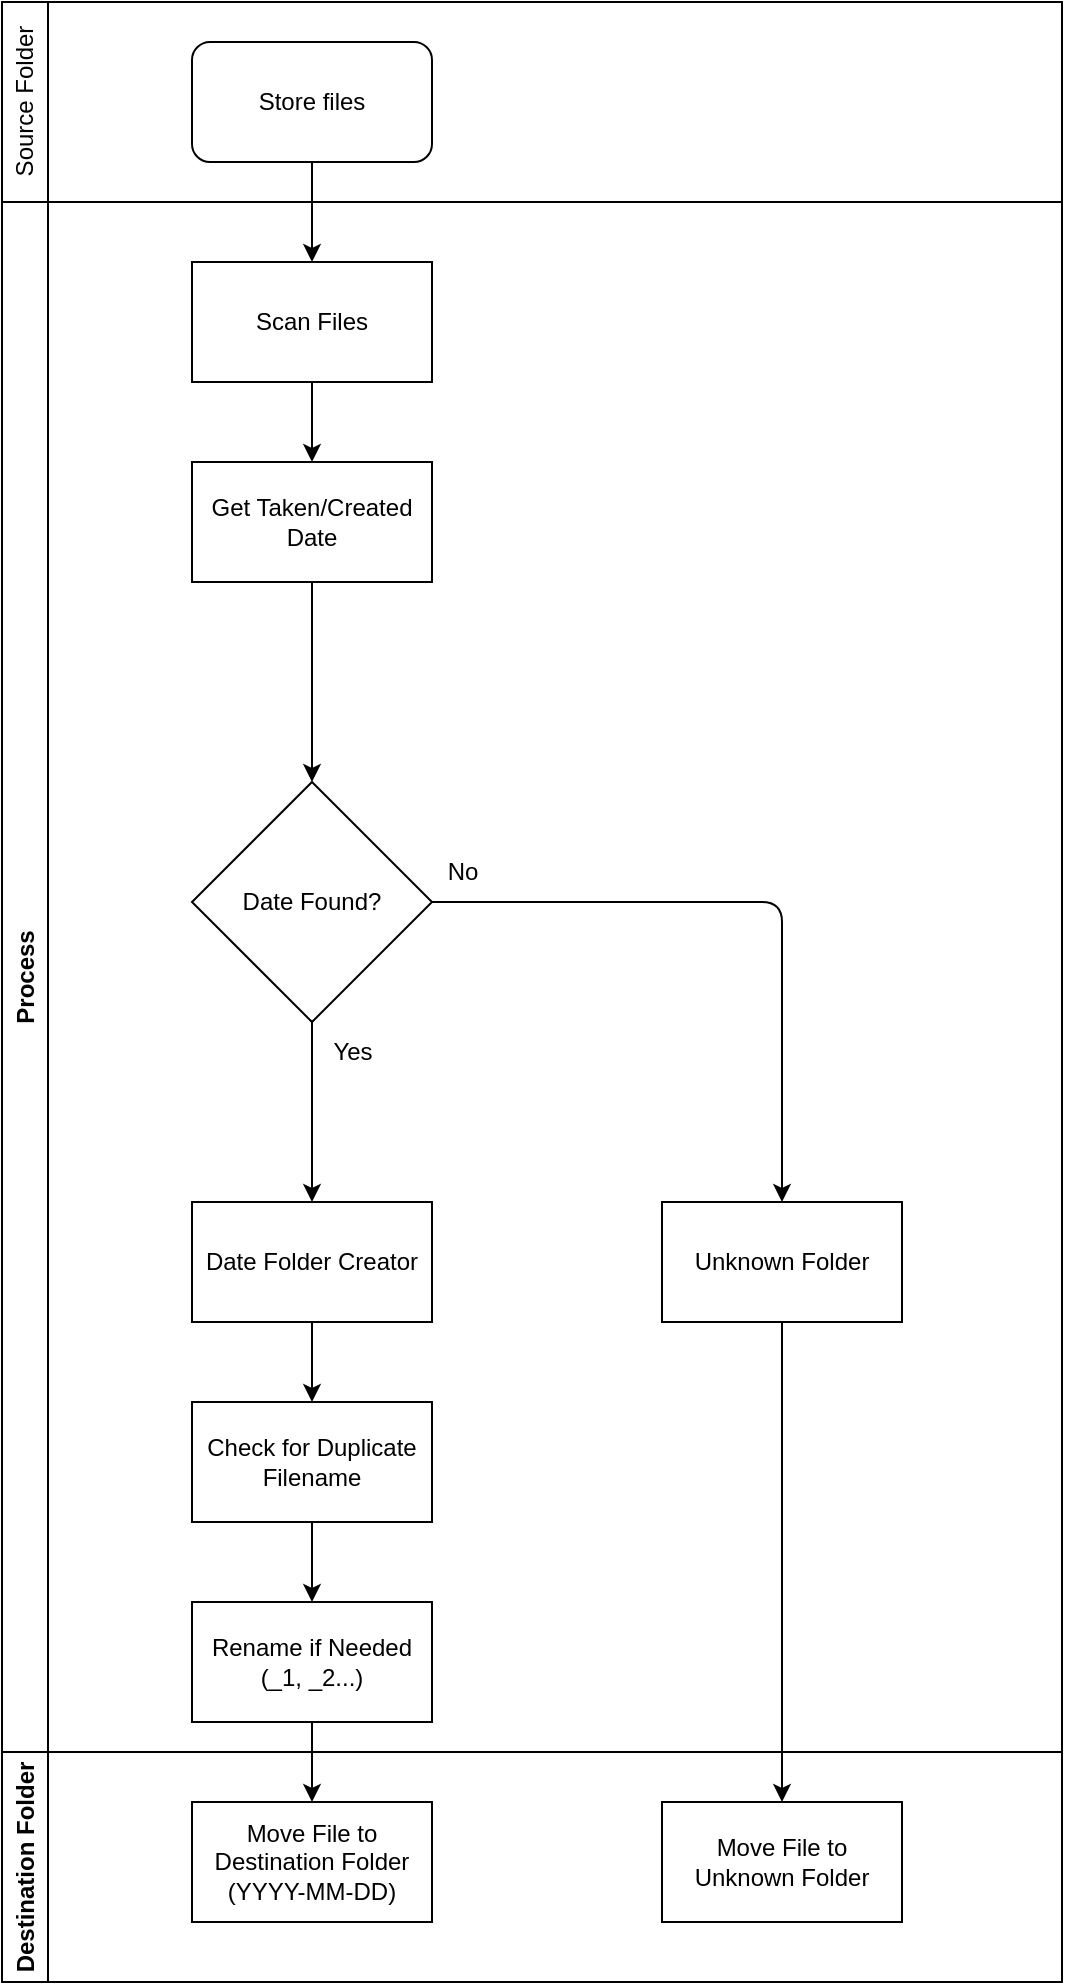<mxfile>
    <diagram id="S6qGWwFVSIP4hC3RCaQT" name="Page-1">
        <mxGraphModel dx="832" dy="467" grid="1" gridSize="10" guides="1" tooltips="1" connect="1" arrows="1" fold="1" page="1" pageScale="1" pageWidth="850" pageHeight="1100" math="0" shadow="0">
            <root>
                <mxCell id="0"/>
                <mxCell id="1" parent="0"/>
                <mxCell id="2" value="Store files" style="rounded=1;whiteSpace=wrap;html=1;" parent="1" vertex="1">
                    <mxGeometry x="365" y="40" width="120" height="60" as="geometry"/>
                </mxCell>
                <mxCell id="3" value="Scan Files" style="rounded=0;whiteSpace=wrap;html=1;" parent="1" vertex="1">
                    <mxGeometry x="365" y="150" width="120" height="60" as="geometry"/>
                </mxCell>
                <mxCell id="5" value="Date Folder Creator" style="rounded=0;whiteSpace=wrap;html=1;" parent="1" vertex="1">
                    <mxGeometry x="365" y="620" width="120" height="60" as="geometry"/>
                </mxCell>
                <mxCell id="6" value="Unknown Folder" style="rounded=0;whiteSpace=wrap;html=1;" parent="1" vertex="1">
                    <mxGeometry x="600" y="620" width="120" height="60" as="geometry"/>
                </mxCell>
                <mxCell id="7" value="Move File to Unknown Folder" style="rounded=0;whiteSpace=wrap;html=1;" parent="1" vertex="1">
                    <mxGeometry x="600" y="920" width="120" height="60" as="geometry"/>
                </mxCell>
                <mxCell id="9" value="Check for Duplicate Filename" style="rounded=0;whiteSpace=wrap;html=1;" parent="1" vertex="1">
                    <mxGeometry x="365" y="720" width="120" height="60" as="geometry"/>
                </mxCell>
                <mxCell id="10" value="Rename if Needed (_1, _2...)" style="rounded=0;whiteSpace=wrap;html=1;" parent="1" vertex="1">
                    <mxGeometry x="365" y="820" width="120" height="60" as="geometry"/>
                </mxCell>
                <mxCell id="11" value="Move File to Destination Folder (YYYY-MM-DD)" style="rounded=0;whiteSpace=wrap;html=1;" parent="1" vertex="1">
                    <mxGeometry x="365" y="920" width="120" height="60" as="geometry"/>
                </mxCell>
                <mxCell id="12" value="&lt;span style=&quot;color: rgb(0, 0, 0);&quot;&gt;Date Found?&lt;/span&gt;" style="rhombus;whiteSpace=wrap;html=1;" parent="1" vertex="1">
                    <mxGeometry x="365" y="410" width="120" height="120" as="geometry"/>
                </mxCell>
                <mxCell id="13" value="" style="endArrow=classic;html=1;exitX=0.5;exitY=1;exitDx=0;exitDy=0;entryX=0.5;entryY=0;entryDx=0;entryDy=0;" parent="1" source="2" target="3" edge="1">
                    <mxGeometry width="50" height="50" relative="1" as="geometry">
                        <mxPoint x="560" y="220" as="sourcePoint"/>
                        <mxPoint x="610" y="170" as="targetPoint"/>
                    </mxGeometry>
                </mxCell>
                <mxCell id="15" value="" style="endArrow=classic;html=1;exitX=0.5;exitY=1;exitDx=0;exitDy=0;entryX=0.5;entryY=0;entryDx=0;entryDy=0;" parent="1" source="12" target="5" edge="1">
                    <mxGeometry width="50" height="50" relative="1" as="geometry">
                        <mxPoint x="530" y="370" as="sourcePoint"/>
                        <mxPoint x="540" y="260" as="targetPoint"/>
                    </mxGeometry>
                </mxCell>
                <mxCell id="16" value="" style="endArrow=classic;html=1;exitX=0.5;exitY=1;exitDx=0;exitDy=0;entryX=0.5;entryY=0;entryDx=0;entryDy=0;" parent="1" source="5" target="9" edge="1">
                    <mxGeometry width="50" height="50" relative="1" as="geometry">
                        <mxPoint x="435" y="570" as="sourcePoint"/>
                        <mxPoint x="435" y="630" as="targetPoint"/>
                    </mxGeometry>
                </mxCell>
                <mxCell id="17" value="" style="endArrow=classic;html=1;entryX=0.5;entryY=0;entryDx=0;entryDy=0;exitX=0.5;exitY=1;exitDx=0;exitDy=0;" parent="1" source="9" target="10" edge="1">
                    <mxGeometry width="50" height="50" relative="1" as="geometry">
                        <mxPoint x="420" y="770" as="sourcePoint"/>
                        <mxPoint x="435" y="730" as="targetPoint"/>
                    </mxGeometry>
                </mxCell>
                <mxCell id="18" value="" style="endArrow=classic;html=1;entryX=0.5;entryY=0;entryDx=0;entryDy=0;exitX=0.5;exitY=1;exitDx=0;exitDy=0;" parent="1" source="6" target="7" edge="1">
                    <mxGeometry width="50" height="50" relative="1" as="geometry">
                        <mxPoint x="435" y="790" as="sourcePoint"/>
                        <mxPoint x="435" y="830" as="targetPoint"/>
                    </mxGeometry>
                </mxCell>
                <mxCell id="19" value="" style="endArrow=classic;html=1;entryX=0.5;entryY=0;entryDx=0;entryDy=0;exitX=1;exitY=0.5;exitDx=0;exitDy=0;edgeStyle=orthogonalEdgeStyle;" parent="1" source="12" target="6" edge="1">
                    <mxGeometry width="50" height="50" relative="1" as="geometry">
                        <mxPoint x="670" y="510" as="sourcePoint"/>
                        <mxPoint x="670" y="550" as="targetPoint"/>
                    </mxGeometry>
                </mxCell>
                <mxCell id="20" value="" style="endArrow=classic;html=1;entryX=0.5;entryY=0;entryDx=0;entryDy=0;exitX=0.5;exitY=1;exitDx=0;exitDy=0;" parent="1" source="10" target="11" edge="1">
                    <mxGeometry width="50" height="50" relative="1" as="geometry">
                        <mxPoint x="435" y="790" as="sourcePoint"/>
                        <mxPoint x="435" y="830" as="targetPoint"/>
                    </mxGeometry>
                </mxCell>
                <mxCell id="21" value="Get Taken/Created Date" style="rounded=0;whiteSpace=wrap;html=1;" vertex="1" parent="1">
                    <mxGeometry x="365" y="250" width="120" height="60" as="geometry"/>
                </mxCell>
                <mxCell id="22" value="" style="endArrow=classic;html=1;exitX=0.5;exitY=1;exitDx=0;exitDy=0;entryX=0.5;entryY=0;entryDx=0;entryDy=0;" edge="1" parent="1" source="3" target="21">
                    <mxGeometry width="50" height="50" relative="1" as="geometry">
                        <mxPoint x="250" y="420" as="sourcePoint"/>
                        <mxPoint x="300" y="370" as="targetPoint"/>
                    </mxGeometry>
                </mxCell>
                <mxCell id="23" value="" style="endArrow=classic;html=1;exitX=0.5;exitY=1;exitDx=0;exitDy=0;entryX=0.5;entryY=0;entryDx=0;entryDy=0;" edge="1" parent="1" source="21" target="12">
                    <mxGeometry width="50" height="50" relative="1" as="geometry">
                        <mxPoint x="435" y="220" as="sourcePoint"/>
                        <mxPoint x="435" y="260" as="targetPoint"/>
                    </mxGeometry>
                </mxCell>
                <mxCell id="24" value="Yes" style="text;html=1;align=center;verticalAlign=middle;resizable=0;points=[];autosize=1;strokeColor=none;fillColor=none;" vertex="1" parent="1">
                    <mxGeometry x="425" y="530" width="40" height="30" as="geometry"/>
                </mxCell>
                <mxCell id="25" value="No" style="text;html=1;align=center;verticalAlign=middle;resizable=0;points=[];autosize=1;strokeColor=none;fillColor=none;" vertex="1" parent="1">
                    <mxGeometry x="480" y="440" width="40" height="30" as="geometry"/>
                </mxCell>
                <mxCell id="26" value="Destination Folder" style="swimlane;horizontal=0;whiteSpace=wrap;html=1;" vertex="1" parent="1">
                    <mxGeometry x="270" y="895" width="530" height="115" as="geometry"/>
                </mxCell>
                <mxCell id="27" value="Process" style="swimlane;horizontal=0;whiteSpace=wrap;html=1;" vertex="1" parent="1">
                    <mxGeometry x="270" y="120" width="530" height="775" as="geometry"/>
                </mxCell>
                <mxCell id="28" value="&lt;span style=&quot;color: rgb(0, 0, 0); font-weight: 400;&quot;&gt;Source Folder&lt;/span&gt;" style="swimlane;horizontal=0;whiteSpace=wrap;html=1;startSize=23;" vertex="1" parent="1">
                    <mxGeometry x="270" y="20" width="530" height="100" as="geometry"/>
                </mxCell>
            </root>
        </mxGraphModel>
    </diagram>
</mxfile>
